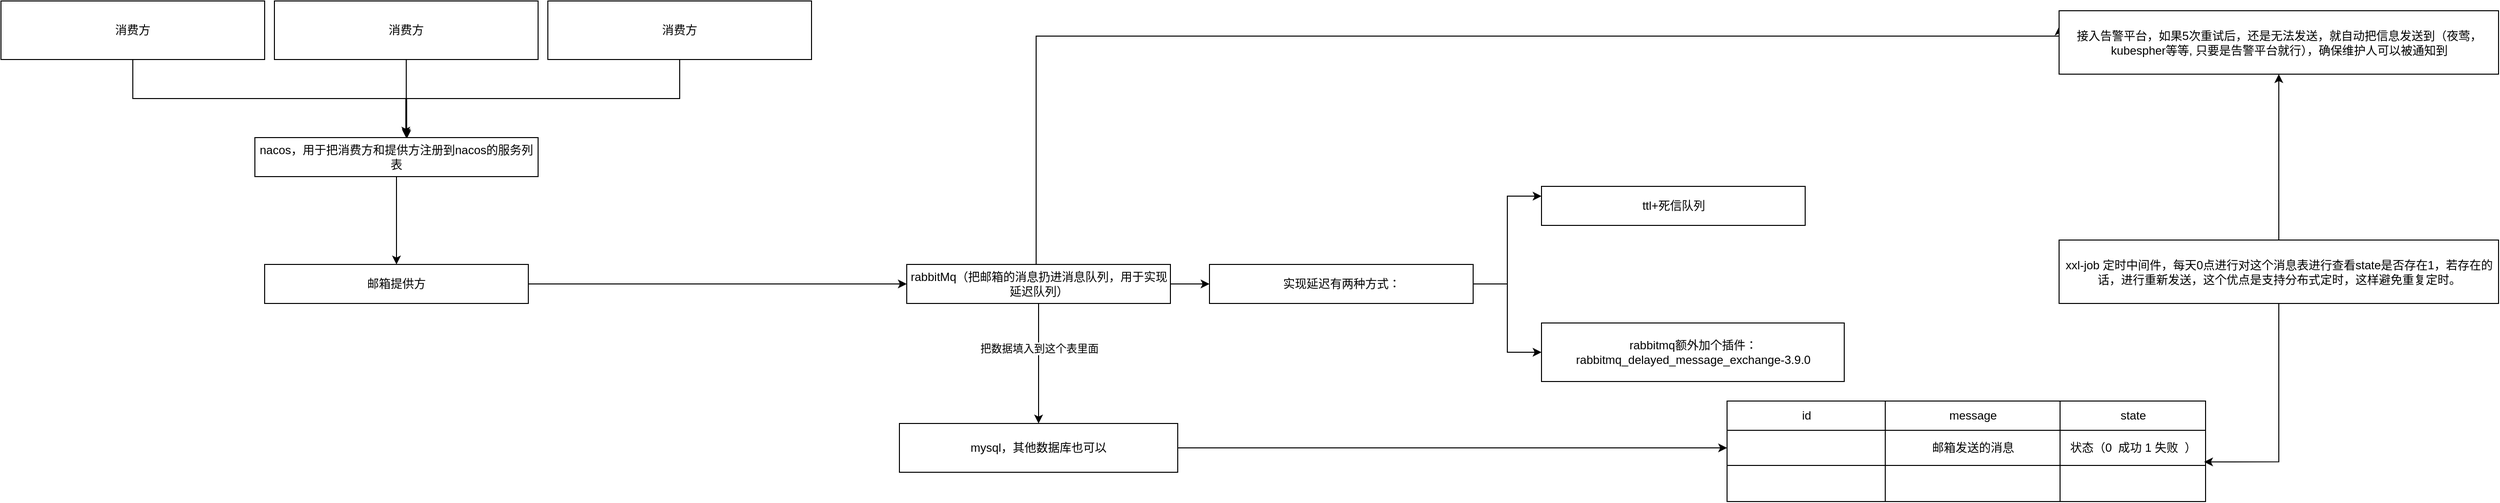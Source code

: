 <mxfile version="16.1.2" type="github" pages="2">
  <diagram id="tpEEKbFOyvRHctgcMs59" name="Page-1">
    <mxGraphModel dx="745" dy="447" grid="1" gridSize="10" guides="1" tooltips="1" connect="1" arrows="1" fold="1" page="1" pageScale="1" pageWidth="827" pageHeight="1169" math="0" shadow="0">
      <root>
        <mxCell id="0" />
        <mxCell id="1" parent="0" />
        <mxCell id="dKVLfK2FQLZo1euRKHAG-1" style="edgeStyle=orthogonalEdgeStyle;rounded=0;orthogonalLoop=1;jettySize=auto;html=1;entryX=0.533;entryY=-0.05;entryDx=0;entryDy=0;entryPerimeter=0;" parent="1" source="dKVLfK2FQLZo1euRKHAG-2" target="dKVLfK2FQLZo1euRKHAG-36" edge="1">
          <mxGeometry relative="1" as="geometry" />
        </mxCell>
        <mxCell id="dKVLfK2FQLZo1euRKHAG-2" value="消费方" style="rounded=0;whiteSpace=wrap;html=1;" parent="1" vertex="1">
          <mxGeometry x="360" y="460" width="270" height="60" as="geometry" />
        </mxCell>
        <mxCell id="dKVLfK2FQLZo1euRKHAG-3" style="edgeStyle=orthogonalEdgeStyle;rounded=0;orthogonalLoop=1;jettySize=auto;html=1;" parent="1" source="dKVLfK2FQLZo1euRKHAG-4" target="dKVLfK2FQLZo1euRKHAG-36" edge="1">
          <mxGeometry relative="1" as="geometry">
            <Array as="points">
              <mxPoint x="775" y="580" />
              <mxPoint x="775" y="580" />
            </Array>
          </mxGeometry>
        </mxCell>
        <mxCell id="dKVLfK2FQLZo1euRKHAG-4" value="消费方" style="rounded=0;whiteSpace=wrap;html=1;" parent="1" vertex="1">
          <mxGeometry x="640" y="460" width="270" height="60" as="geometry" />
        </mxCell>
        <mxCell id="dKVLfK2FQLZo1euRKHAG-5" style="edgeStyle=orthogonalEdgeStyle;rounded=0;orthogonalLoop=1;jettySize=auto;html=1;entryX=0.536;entryY=0.033;entryDx=0;entryDy=0;entryPerimeter=0;" parent="1" source="dKVLfK2FQLZo1euRKHAG-6" target="dKVLfK2FQLZo1euRKHAG-36" edge="1">
          <mxGeometry relative="1" as="geometry">
            <Array as="points">
              <mxPoint x="1055" y="560" />
              <mxPoint x="775" y="560" />
            </Array>
          </mxGeometry>
        </mxCell>
        <mxCell id="dKVLfK2FQLZo1euRKHAG-6" value="消费方" style="rounded=0;whiteSpace=wrap;html=1;" parent="1" vertex="1">
          <mxGeometry x="920" y="460" width="270" height="60" as="geometry" />
        </mxCell>
        <mxCell id="dKVLfK2FQLZo1euRKHAG-7" style="edgeStyle=orthogonalEdgeStyle;rounded=0;orthogonalLoop=1;jettySize=auto;html=1;" parent="1" source="dKVLfK2FQLZo1euRKHAG-8" target="dKVLfK2FQLZo1euRKHAG-12" edge="1">
          <mxGeometry relative="1" as="geometry" />
        </mxCell>
        <mxCell id="dKVLfK2FQLZo1euRKHAG-8" value="邮箱提供方" style="rounded=0;whiteSpace=wrap;html=1;" parent="1" vertex="1">
          <mxGeometry x="630" y="730" width="270" height="40" as="geometry" />
        </mxCell>
        <mxCell id="dKVLfK2FQLZo1euRKHAG-9" style="edgeStyle=orthogonalEdgeStyle;rounded=0;orthogonalLoop=1;jettySize=auto;html=1;" parent="1" source="dKVLfK2FQLZo1euRKHAG-12" target="dKVLfK2FQLZo1euRKHAG-14" edge="1">
          <mxGeometry relative="1" as="geometry">
            <mxPoint x="1457.5" y="850" as="targetPoint" />
          </mxGeometry>
        </mxCell>
        <mxCell id="dKVLfK2FQLZo1euRKHAG-10" value="把数据填入到这个表里面" style="edgeLabel;html=1;align=center;verticalAlign=middle;resizable=0;points=[];" parent="dKVLfK2FQLZo1euRKHAG-9" vertex="1" connectable="0">
          <mxGeometry x="-0.249" relative="1" as="geometry">
            <mxPoint as="offset" />
          </mxGeometry>
        </mxCell>
        <mxCell id="dKVLfK2FQLZo1euRKHAG-11" style="edgeStyle=orthogonalEdgeStyle;rounded=0;orthogonalLoop=1;jettySize=auto;html=1;entryX=0;entryY=0.5;entryDx=0;entryDy=0;" parent="1" source="dKVLfK2FQLZo1euRKHAG-12" target="dKVLfK2FQLZo1euRKHAG-33" edge="1">
          <mxGeometry relative="1" as="geometry" />
        </mxCell>
        <mxCell id="dKVLfK2FQLZo1euRKHAG-39" style="edgeStyle=orthogonalEdgeStyle;rounded=0;orthogonalLoop=1;jettySize=auto;html=1;entryX=0;entryY=0.25;entryDx=0;entryDy=0;" parent="1" source="dKVLfK2FQLZo1euRKHAG-12" target="dKVLfK2FQLZo1euRKHAG-37" edge="1">
          <mxGeometry relative="1" as="geometry">
            <Array as="points">
              <mxPoint x="1420" y="496" />
            </Array>
          </mxGeometry>
        </mxCell>
        <mxCell id="dKVLfK2FQLZo1euRKHAG-12" value="rabbitMq（把邮箱的消息扔进消息队列，用于实现延迟队列）" style="rounded=0;whiteSpace=wrap;html=1;" parent="1" vertex="1">
          <mxGeometry x="1287.5" y="730" width="270" height="40" as="geometry" />
        </mxCell>
        <mxCell id="dKVLfK2FQLZo1euRKHAG-13" style="edgeStyle=orthogonalEdgeStyle;rounded=0;orthogonalLoop=1;jettySize=auto;html=1;" parent="1" source="dKVLfK2FQLZo1euRKHAG-14" target="dKVLfK2FQLZo1euRKHAG-20" edge="1">
          <mxGeometry relative="1" as="geometry" />
        </mxCell>
        <mxCell id="dKVLfK2FQLZo1euRKHAG-14" value="mysql，其他数据库也可以" style="rounded=0;whiteSpace=wrap;html=1;" parent="1" vertex="1">
          <mxGeometry x="1280" y="893" width="285" height="50" as="geometry" />
        </mxCell>
        <mxCell id="dKVLfK2FQLZo1euRKHAG-15" value="" style="shape=table;html=1;whiteSpace=wrap;startSize=0;container=1;collapsible=0;childLayout=tableLayout;" parent="1" vertex="1">
          <mxGeometry x="2127.5" y="870" width="490" height="103" as="geometry" />
        </mxCell>
        <mxCell id="dKVLfK2FQLZo1euRKHAG-16" value="" style="shape=tableRow;horizontal=0;startSize=0;swimlaneHead=0;swimlaneBody=0;top=0;left=0;bottom=0;right=0;collapsible=0;dropTarget=0;fillColor=none;points=[[0,0.5],[1,0.5]];portConstraint=eastwest;" parent="dKVLfK2FQLZo1euRKHAG-15" vertex="1">
          <mxGeometry width="490" height="30" as="geometry" />
        </mxCell>
        <mxCell id="dKVLfK2FQLZo1euRKHAG-17" value="id" style="shape=partialRectangle;html=1;whiteSpace=wrap;connectable=0;fillColor=none;top=0;left=0;bottom=0;right=0;overflow=hidden;" parent="dKVLfK2FQLZo1euRKHAG-16" vertex="1">
          <mxGeometry width="162" height="30" as="geometry">
            <mxRectangle width="162" height="30" as="alternateBounds" />
          </mxGeometry>
        </mxCell>
        <mxCell id="dKVLfK2FQLZo1euRKHAG-18" value="message" style="shape=partialRectangle;html=1;whiteSpace=wrap;connectable=0;fillColor=none;top=0;left=0;bottom=0;right=0;overflow=hidden;" parent="dKVLfK2FQLZo1euRKHAG-16" vertex="1">
          <mxGeometry x="162" width="179" height="30" as="geometry">
            <mxRectangle width="179" height="30" as="alternateBounds" />
          </mxGeometry>
        </mxCell>
        <mxCell id="dKVLfK2FQLZo1euRKHAG-19" value="state" style="shape=partialRectangle;html=1;whiteSpace=wrap;connectable=0;fillColor=none;top=0;left=0;bottom=0;right=0;overflow=hidden;" parent="dKVLfK2FQLZo1euRKHAG-16" vertex="1">
          <mxGeometry x="341" width="149" height="30" as="geometry">
            <mxRectangle width="149" height="30" as="alternateBounds" />
          </mxGeometry>
        </mxCell>
        <mxCell id="dKVLfK2FQLZo1euRKHAG-20" value="" style="shape=tableRow;horizontal=0;startSize=0;swimlaneHead=0;swimlaneBody=0;top=0;left=0;bottom=0;right=0;collapsible=0;dropTarget=0;fillColor=none;points=[[0,0.5],[1,0.5]];portConstraint=eastwest;" parent="dKVLfK2FQLZo1euRKHAG-15" vertex="1">
          <mxGeometry y="30" width="490" height="36" as="geometry" />
        </mxCell>
        <mxCell id="dKVLfK2FQLZo1euRKHAG-21" style="shape=partialRectangle;html=1;whiteSpace=wrap;connectable=0;fillColor=none;top=0;left=0;bottom=0;right=0;overflow=hidden;" parent="dKVLfK2FQLZo1euRKHAG-20" vertex="1">
          <mxGeometry width="162" height="36" as="geometry">
            <mxRectangle width="162" height="36" as="alternateBounds" />
          </mxGeometry>
        </mxCell>
        <mxCell id="dKVLfK2FQLZo1euRKHAG-22" value="邮箱发送的消息" style="shape=partialRectangle;html=1;whiteSpace=wrap;connectable=0;fillColor=none;top=0;left=0;bottom=0;right=0;overflow=hidden;" parent="dKVLfK2FQLZo1euRKHAG-20" vertex="1">
          <mxGeometry x="162" width="179" height="36" as="geometry">
            <mxRectangle width="179" height="36" as="alternateBounds" />
          </mxGeometry>
        </mxCell>
        <mxCell id="dKVLfK2FQLZo1euRKHAG-23" value="状态（0&amp;nbsp; 成功 1 失败&amp;nbsp; ）" style="shape=partialRectangle;html=1;whiteSpace=wrap;connectable=0;fillColor=none;top=0;left=0;bottom=0;right=0;overflow=hidden;" parent="dKVLfK2FQLZo1euRKHAG-20" vertex="1">
          <mxGeometry x="341" width="149" height="36" as="geometry">
            <mxRectangle width="149" height="36" as="alternateBounds" />
          </mxGeometry>
        </mxCell>
        <mxCell id="dKVLfK2FQLZo1euRKHAG-24" value="" style="shape=tableRow;horizontal=0;startSize=0;swimlaneHead=0;swimlaneBody=0;top=0;left=0;bottom=0;right=0;collapsible=0;dropTarget=0;fillColor=none;points=[[0,0.5],[1,0.5]];portConstraint=eastwest;" parent="dKVLfK2FQLZo1euRKHAG-15" vertex="1">
          <mxGeometry y="66" width="490" height="37" as="geometry" />
        </mxCell>
        <mxCell id="dKVLfK2FQLZo1euRKHAG-25" style="shape=partialRectangle;html=1;whiteSpace=wrap;connectable=0;fillColor=none;top=0;left=0;bottom=0;right=0;overflow=hidden;" parent="dKVLfK2FQLZo1euRKHAG-24" vertex="1">
          <mxGeometry width="162" height="37" as="geometry">
            <mxRectangle width="162" height="37" as="alternateBounds" />
          </mxGeometry>
        </mxCell>
        <mxCell id="dKVLfK2FQLZo1euRKHAG-26" value="" style="shape=partialRectangle;html=1;whiteSpace=wrap;connectable=0;fillColor=none;top=0;left=0;bottom=0;right=0;overflow=hidden;" parent="dKVLfK2FQLZo1euRKHAG-24" vertex="1">
          <mxGeometry x="162" width="179" height="37" as="geometry">
            <mxRectangle width="179" height="37" as="alternateBounds" />
          </mxGeometry>
        </mxCell>
        <mxCell id="dKVLfK2FQLZo1euRKHAG-27" value="" style="shape=partialRectangle;html=1;whiteSpace=wrap;connectable=0;fillColor=none;top=0;left=0;bottom=0;right=0;overflow=hidden;" parent="dKVLfK2FQLZo1euRKHAG-24" vertex="1">
          <mxGeometry x="341" width="149" height="37" as="geometry">
            <mxRectangle width="149" height="37" as="alternateBounds" />
          </mxGeometry>
        </mxCell>
        <mxCell id="dKVLfK2FQLZo1euRKHAG-28" style="edgeStyle=orthogonalEdgeStyle;rounded=0;orthogonalLoop=1;jettySize=auto;html=1;entryX=0.997;entryY=-0.099;entryDx=0;entryDy=0;entryPerimeter=0;" parent="1" source="dKVLfK2FQLZo1euRKHAG-29" target="dKVLfK2FQLZo1euRKHAG-24" edge="1">
          <mxGeometry relative="1" as="geometry" />
        </mxCell>
        <mxCell id="dKVLfK2FQLZo1euRKHAG-38" style="edgeStyle=orthogonalEdgeStyle;rounded=0;orthogonalLoop=1;jettySize=auto;html=1;" parent="1" source="dKVLfK2FQLZo1euRKHAG-29" target="dKVLfK2FQLZo1euRKHAG-37" edge="1">
          <mxGeometry relative="1" as="geometry" />
        </mxCell>
        <mxCell id="dKVLfK2FQLZo1euRKHAG-29" value="xxl-job 定时中间件，每天0点进行对这个消息表进行查看state是否存在1，若存在的话，进行重新发送，这个优点是支持分布式定时，这样避免重复定时。&lt;br&gt;" style="rounded=0;whiteSpace=wrap;html=1;" parent="1" vertex="1">
          <mxGeometry x="2467.5" y="705" width="450" height="65" as="geometry" />
        </mxCell>
        <mxCell id="dKVLfK2FQLZo1euRKHAG-30" value="ttl+死信队列" style="rounded=0;whiteSpace=wrap;html=1;" parent="1" vertex="1">
          <mxGeometry x="1937.5" y="650" width="270" height="40" as="geometry" />
        </mxCell>
        <mxCell id="dKVLfK2FQLZo1euRKHAG-31" style="edgeStyle=orthogonalEdgeStyle;rounded=0;orthogonalLoop=1;jettySize=auto;html=1;entryX=0;entryY=0.25;entryDx=0;entryDy=0;" parent="1" source="dKVLfK2FQLZo1euRKHAG-33" target="dKVLfK2FQLZo1euRKHAG-30" edge="1">
          <mxGeometry relative="1" as="geometry" />
        </mxCell>
        <mxCell id="dKVLfK2FQLZo1euRKHAG-32" style="edgeStyle=orthogonalEdgeStyle;rounded=0;orthogonalLoop=1;jettySize=auto;html=1;entryX=0;entryY=0.5;entryDx=0;entryDy=0;" parent="1" source="dKVLfK2FQLZo1euRKHAG-33" target="dKVLfK2FQLZo1euRKHAG-34" edge="1">
          <mxGeometry relative="1" as="geometry" />
        </mxCell>
        <mxCell id="dKVLfK2FQLZo1euRKHAG-33" value="实现延迟有两种方式：" style="rounded=0;whiteSpace=wrap;html=1;" parent="1" vertex="1">
          <mxGeometry x="1597.5" y="730" width="270" height="40" as="geometry" />
        </mxCell>
        <mxCell id="dKVLfK2FQLZo1euRKHAG-34" value="rabbitmq额外加个插件：rabbitmq_delayed_message_exchange-3.9.0" style="rounded=0;whiteSpace=wrap;html=1;" parent="1" vertex="1">
          <mxGeometry x="1937.5" y="790" width="310" height="60" as="geometry" />
        </mxCell>
        <mxCell id="dKVLfK2FQLZo1euRKHAG-35" style="edgeStyle=orthogonalEdgeStyle;rounded=0;orthogonalLoop=1;jettySize=auto;html=1;" parent="1" source="dKVLfK2FQLZo1euRKHAG-36" target="dKVLfK2FQLZo1euRKHAG-8" edge="1">
          <mxGeometry relative="1" as="geometry" />
        </mxCell>
        <mxCell id="dKVLfK2FQLZo1euRKHAG-36" value="nacos，用于把消费方和提供方注册到nacos的服务列表" style="rounded=0;whiteSpace=wrap;html=1;" parent="1" vertex="1">
          <mxGeometry x="620" y="600" width="290" height="40" as="geometry" />
        </mxCell>
        <mxCell id="dKVLfK2FQLZo1euRKHAG-37" value="接入告警平台，如果5次重试后，还是无法发送，就自动把信息发送到（夜莺，kubespher等等, 只要是告警平台就行），确保维护人可以被通知到" style="rounded=0;whiteSpace=wrap;html=1;" parent="1" vertex="1">
          <mxGeometry x="2467.5" y="470" width="450" height="65" as="geometry" />
        </mxCell>
      </root>
    </mxGraphModel>
  </diagram>
  <diagram id="B7vpixVOwKMd689a_Qvf" name="Page-2">
    <mxGraphModel dx="782" dy="469" grid="1" gridSize="10" guides="1" tooltips="1" connect="1" arrows="1" fold="1" page="1" pageScale="1" pageWidth="827" pageHeight="1169" math="0" shadow="0">
      <root>
        <mxCell id="balvxSR_qcMx5mzclrwr-0" />
        <mxCell id="balvxSR_qcMx5mzclrwr-1" parent="balvxSR_qcMx5mzclrwr-0" />
      </root>
    </mxGraphModel>
  </diagram>
</mxfile>
